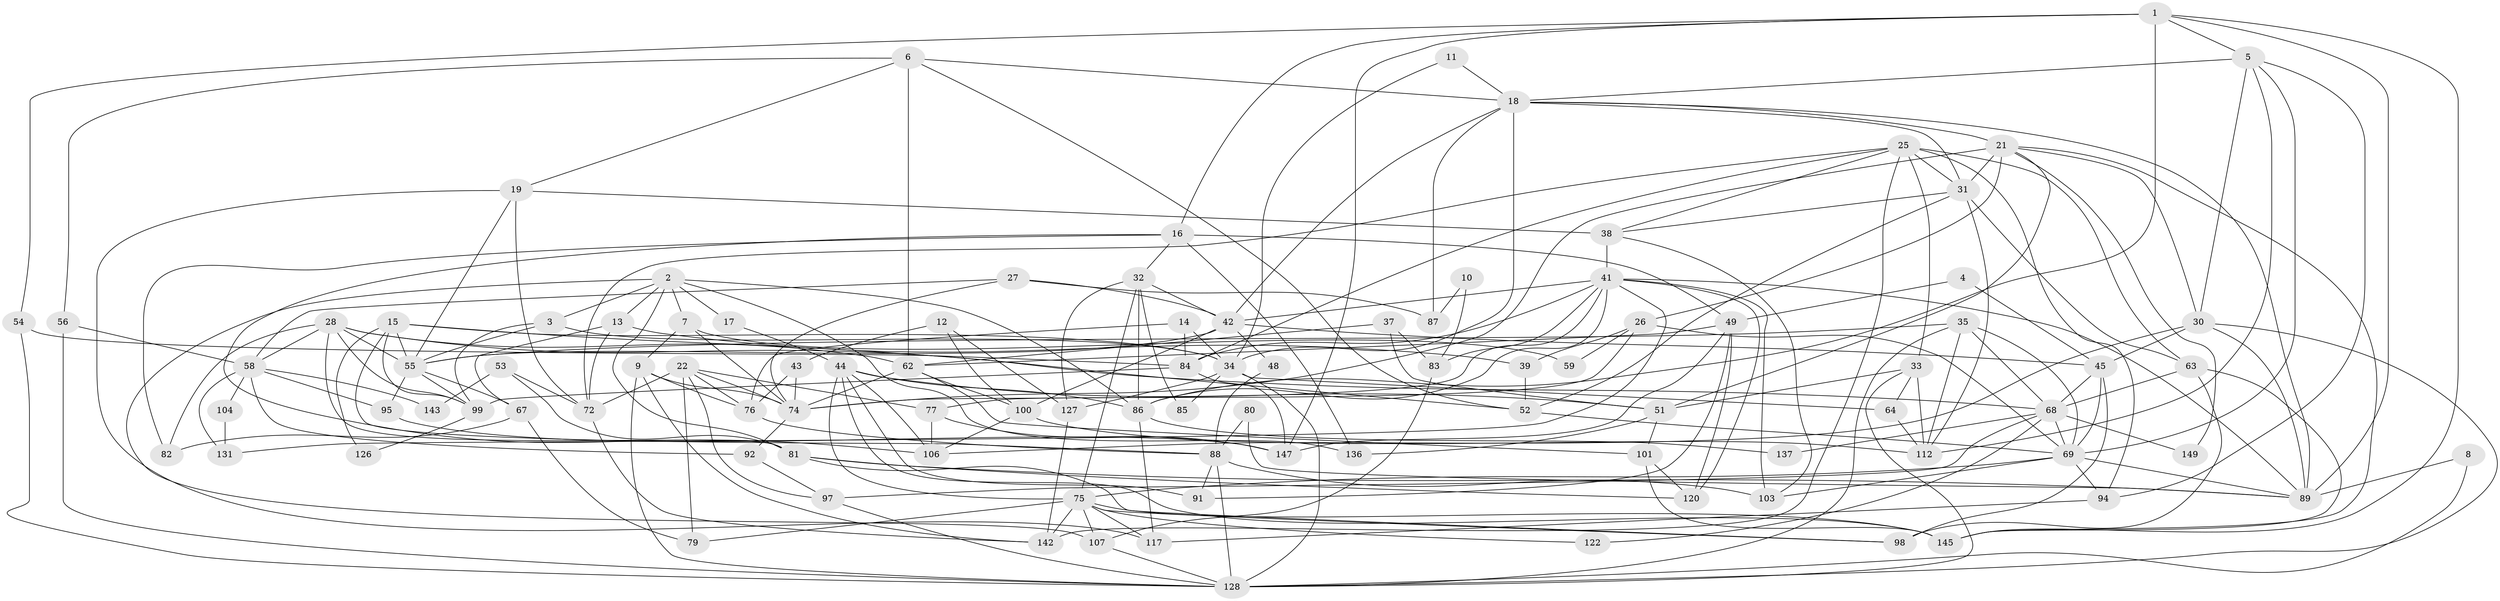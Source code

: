 // Generated by graph-tools (version 1.1) at 2025/23/03/03/25 07:23:59]
// undirected, 99 vertices, 244 edges
graph export_dot {
graph [start="1"]
  node [color=gray90,style=filled];
  1 [super="+130"];
  2 [super="+132"];
  3 [super="+36"];
  4;
  5 [super="+20"];
  6 [super="+57"];
  7;
  8;
  9 [super="+65"];
  10;
  11;
  12;
  13;
  14;
  15 [super="+29"];
  16 [super="+93"];
  17;
  18 [super="+24"];
  19 [super="+23"];
  21 [super="+66"];
  22 [super="+129"];
  25 [super="+60"];
  26 [super="+116"];
  27;
  28 [super="+61"];
  30 [super="+70"];
  31 [super="+114"];
  32 [super="+148"];
  33 [super="+118"];
  34 [super="+40"];
  35 [super="+133"];
  37;
  38 [super="+146"];
  39 [super="+47"];
  41 [super="+46"];
  42 [super="+109"];
  43;
  44 [super="+50"];
  45 [super="+140"];
  48;
  49 [super="+78"];
  51 [super="+73"];
  52 [super="+102"];
  53;
  54;
  55 [super="+124"];
  56;
  58 [super="+71"];
  59;
  62 [super="+110"];
  63 [super="+134"];
  64;
  67;
  68 [super="+105"];
  69 [super="+125"];
  72 [super="+90"];
  74 [super="+108"];
  75 [super="+113"];
  76;
  77;
  79;
  80;
  81 [super="+96"];
  82;
  83;
  84 [super="+115"];
  85;
  86 [super="+119"];
  87;
  88 [super="+138"];
  89 [super="+135"];
  91;
  92;
  94 [super="+111"];
  95;
  97;
  98 [super="+139"];
  99;
  100;
  101 [super="+121"];
  103;
  104;
  106 [super="+144"];
  107;
  112 [super="+123"];
  117;
  120;
  122;
  126;
  127;
  128 [super="+141"];
  131;
  136;
  137;
  142;
  143;
  145;
  147;
  149;
  1 -- 5;
  1 -- 54;
  1 -- 89;
  1 -- 147;
  1 -- 145;
  1 -- 86;
  1 -- 16;
  2 -- 7;
  2 -- 107;
  2 -- 3;
  2 -- 13;
  2 -- 86;
  2 -- 136;
  2 -- 81;
  2 -- 17;
  3 -- 99;
  3 -- 34;
  3 -- 55;
  4 -- 45;
  4 -- 49;
  5 -- 94;
  5 -- 18;
  5 -- 30;
  5 -- 112;
  5 -- 69;
  6 -- 18;
  6 -- 19;
  6 -- 56;
  6 -- 62;
  6 -- 52;
  7 -- 59;
  7 -- 74;
  7 -- 9;
  8 -- 128;
  8 -- 89;
  9 -- 76;
  9 -- 128;
  9 -- 74;
  9 -- 142;
  10 -- 87;
  10 -- 83;
  11 -- 34;
  11 -- 18;
  12 -- 43;
  12 -- 127;
  12 -- 100;
  13 -- 67;
  13 -- 72;
  13 -- 39;
  14 -- 84;
  14 -- 76;
  14 -- 34;
  15 -- 88;
  15 -- 34;
  15 -- 99;
  15 -- 52;
  15 -- 126;
  15 -- 55;
  16 -- 82;
  16 -- 49;
  16 -- 136;
  16 -- 32;
  16 -- 106;
  17 -- 44;
  18 -- 87;
  18 -- 34;
  18 -- 89;
  18 -- 31;
  18 -- 21;
  18 -- 42;
  19 -- 55;
  19 -- 38;
  19 -- 72;
  19 -- 117;
  21 -- 30;
  21 -- 149;
  21 -- 145;
  21 -- 51;
  21 -- 74;
  21 -- 26;
  21 -- 31;
  22 -- 76;
  22 -- 74;
  22 -- 79;
  22 -- 97;
  22 -- 72;
  22 -- 77;
  25 -- 63;
  25 -- 38;
  25 -- 94;
  25 -- 142;
  25 -- 72;
  25 -- 33;
  25 -- 31;
  25 -- 84;
  26 -- 69 [weight=2];
  26 -- 77;
  26 -- 59;
  26 -- 39;
  27 -- 42;
  27 -- 58;
  27 -- 87;
  27 -- 74;
  28 -- 99;
  28 -- 62 [weight=2];
  28 -- 81;
  28 -- 58;
  28 -- 82;
  28 -- 55;
  28 -- 68;
  30 -- 89;
  30 -- 128;
  30 -- 106;
  30 -- 45;
  31 -- 52;
  31 -- 63;
  31 -- 38;
  31 -- 112;
  32 -- 86;
  32 -- 85;
  32 -- 127;
  32 -- 42;
  32 -- 75;
  33 -- 51;
  33 -- 112;
  33 -- 128;
  33 -- 64;
  34 -- 64;
  34 -- 128;
  34 -- 85;
  34 -- 127;
  35 -- 68;
  35 -- 128;
  35 -- 112;
  35 -- 69;
  35 -- 55;
  37 -- 62;
  37 -- 83;
  37 -- 51;
  38 -- 41;
  38 -- 103;
  39 -- 52;
  41 -- 120;
  41 -- 42;
  41 -- 103;
  41 -- 131;
  41 -- 89;
  41 -- 83;
  41 -- 84;
  41 -- 86;
  41 -- 74;
  42 -- 48;
  42 -- 100;
  42 -- 55;
  42 -- 45;
  43 -- 74;
  43 -- 76;
  44 -- 86;
  44 -- 106;
  44 -- 145;
  44 -- 51;
  44 -- 75;
  44 -- 91;
  45 -- 98;
  45 -- 68;
  45 -- 69 [weight=2];
  48 -- 88;
  49 -- 147 [weight=2];
  49 -- 62;
  49 -- 120;
  49 -- 91;
  51 -- 136;
  51 -- 101;
  52 -- 69;
  53 -- 72;
  53 -- 81;
  53 -- 143;
  54 -- 128;
  54 -- 84;
  55 -- 95;
  55 -- 67;
  55 -- 99;
  56 -- 58;
  56 -- 128;
  58 -- 95;
  58 -- 104;
  58 -- 131;
  58 -- 92;
  58 -- 143;
  62 -- 74;
  62 -- 100;
  62 -- 101;
  63 -- 145;
  63 -- 98;
  63 -- 68;
  64 -- 112;
  67 -- 82;
  67 -- 79;
  68 -- 97;
  68 -- 149;
  68 -- 137;
  68 -- 122;
  68 -- 69;
  69 -- 103;
  69 -- 75;
  69 -- 89;
  69 -- 94;
  72 -- 142;
  74 -- 92;
  75 -- 79;
  75 -- 117;
  75 -- 142;
  75 -- 145;
  75 -- 98;
  75 -- 122;
  75 -- 107;
  76 -- 88;
  77 -- 147;
  77 -- 106;
  80 -- 88;
  80 -- 89;
  81 -- 120;
  81 -- 89;
  81 -- 98;
  83 -- 107;
  84 -- 99;
  84 -- 147;
  86 -- 137;
  86 -- 117;
  88 -- 103;
  88 -- 91;
  88 -- 128;
  92 -- 97;
  94 -- 117;
  95 -- 147;
  97 -- 128;
  99 -- 126;
  100 -- 112;
  100 -- 106;
  101 -- 120;
  101 -- 145;
  104 -- 131;
  107 -- 128;
  127 -- 142;
}
